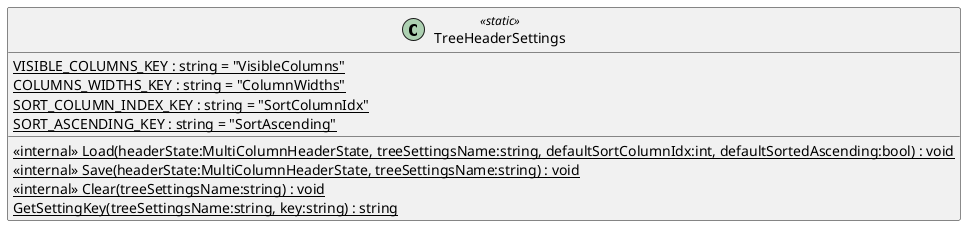 @startuml
class TreeHeaderSettings <<static>> {
    <<internal>> {static} Load(headerState:MultiColumnHeaderState, treeSettingsName:string, defaultSortColumnIdx:int, defaultSortedAscending:bool) : void
    <<internal>> {static} Save(headerState:MultiColumnHeaderState, treeSettingsName:string) : void
    <<internal>> {static} Clear(treeSettingsName:string) : void
    {static} GetSettingKey(treeSettingsName:string, key:string) : string
    {static} VISIBLE_COLUMNS_KEY : string = "VisibleColumns"
    {static} COLUMNS_WIDTHS_KEY : string = "ColumnWidths"
    {static} SORT_COLUMN_INDEX_KEY : string = "SortColumnIdx"
    {static} SORT_ASCENDING_KEY : string = "SortAscending"
}
@enduml
